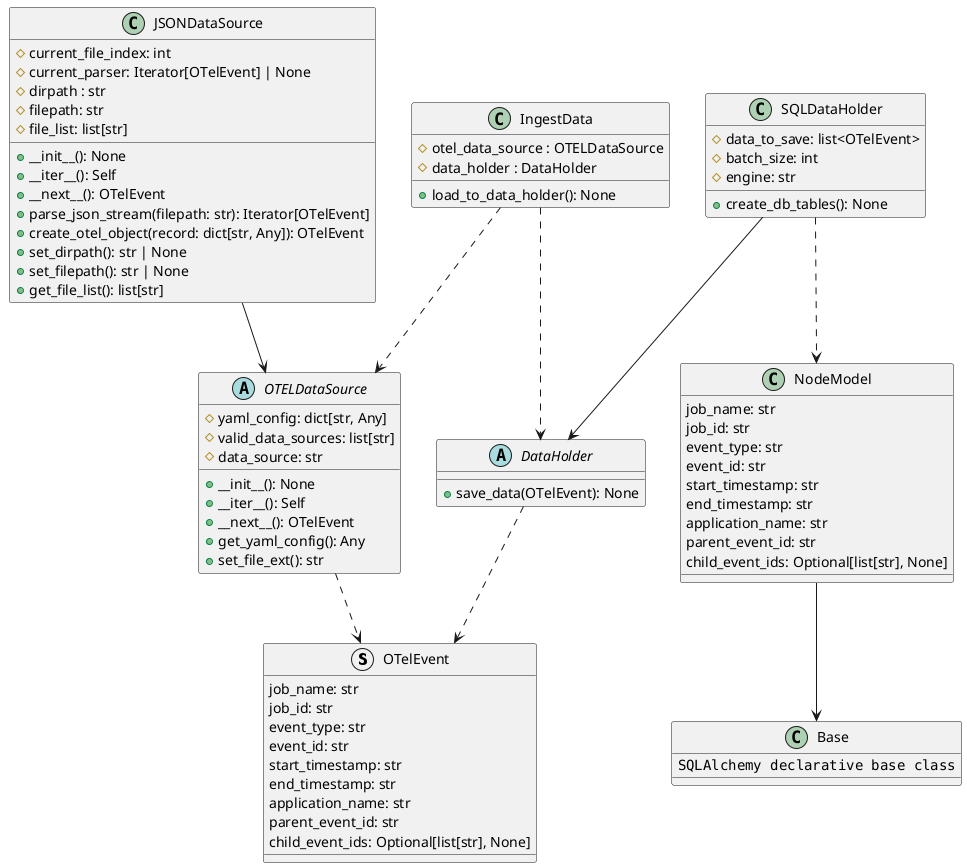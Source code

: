 @startuml

struct OTelEvent {
    job_name: str
    job_id: str
    event_type: str
    event_id: str
    start_timestamp: str
    end_timestamp: str
    application_name: str
    parent_event_id: str
    child_event_ids: Optional[list[str], None]
}

abstract class OTELDataSource {
    #yaml_config: dict[str, Any]
    #valid_data_sources: list[str]
    #data_source: str
    +__init__(): None
    +__iter__(): Self
    +__next__(): OTelEvent
    +get_yaml_config(): Any
    +set_file_ext(): str
}

class JSONDataSource {
    #current_file_index: int
    #current_parser: Iterator[OTelEvent] | None
    #dirpath : str
    #filepath: str
    #file_list: list[str]
    +__init__(): None
    +__iter__(): Self
    +__next__(): OTelEvent
    +parse_json_stream(filepath: str): Iterator[OTelEvent]
    +create_otel_object(record: dict[str, Any]): OTelEvent
    +set_dirpath(): str | None
    +set_filepath(): str | None
    +get_file_list(): list[str]
}

class SQLDataHolder {
    #data_to_save: list<OTelEvent>
    #batch_size: int
    #engine: str
    +create_db_tables(): None
}

class NodeModel {
    job_name: str
    job_id: str
    event_type: str
    event_id: str
    start_timestamp: str
    end_timestamp: str
    application_name: str
    parent_event_id: str
    child_event_ids: Optional[list[str], None]
}

class Base {
    ""SQLAlchemy declarative base class""
}

abstract class DataHolder {
    +save_data(OTelEvent): None
}

class IngestData {
    #otel_data_source : OTELDataSource
    #data_holder : DataHolder
    +load_to_data_holder(): None
}

IngestData ..> OTELDataSource
IngestData ..> DataHolder
OTELDataSource ..> OTelEvent
JSONDataSource --> OTELDataSource
SQLDataHolder --> DataHolder
SQLDataHolder ..> NodeModel
NodeModel --> Base
DataHolder ..> OTelEvent


@enduml